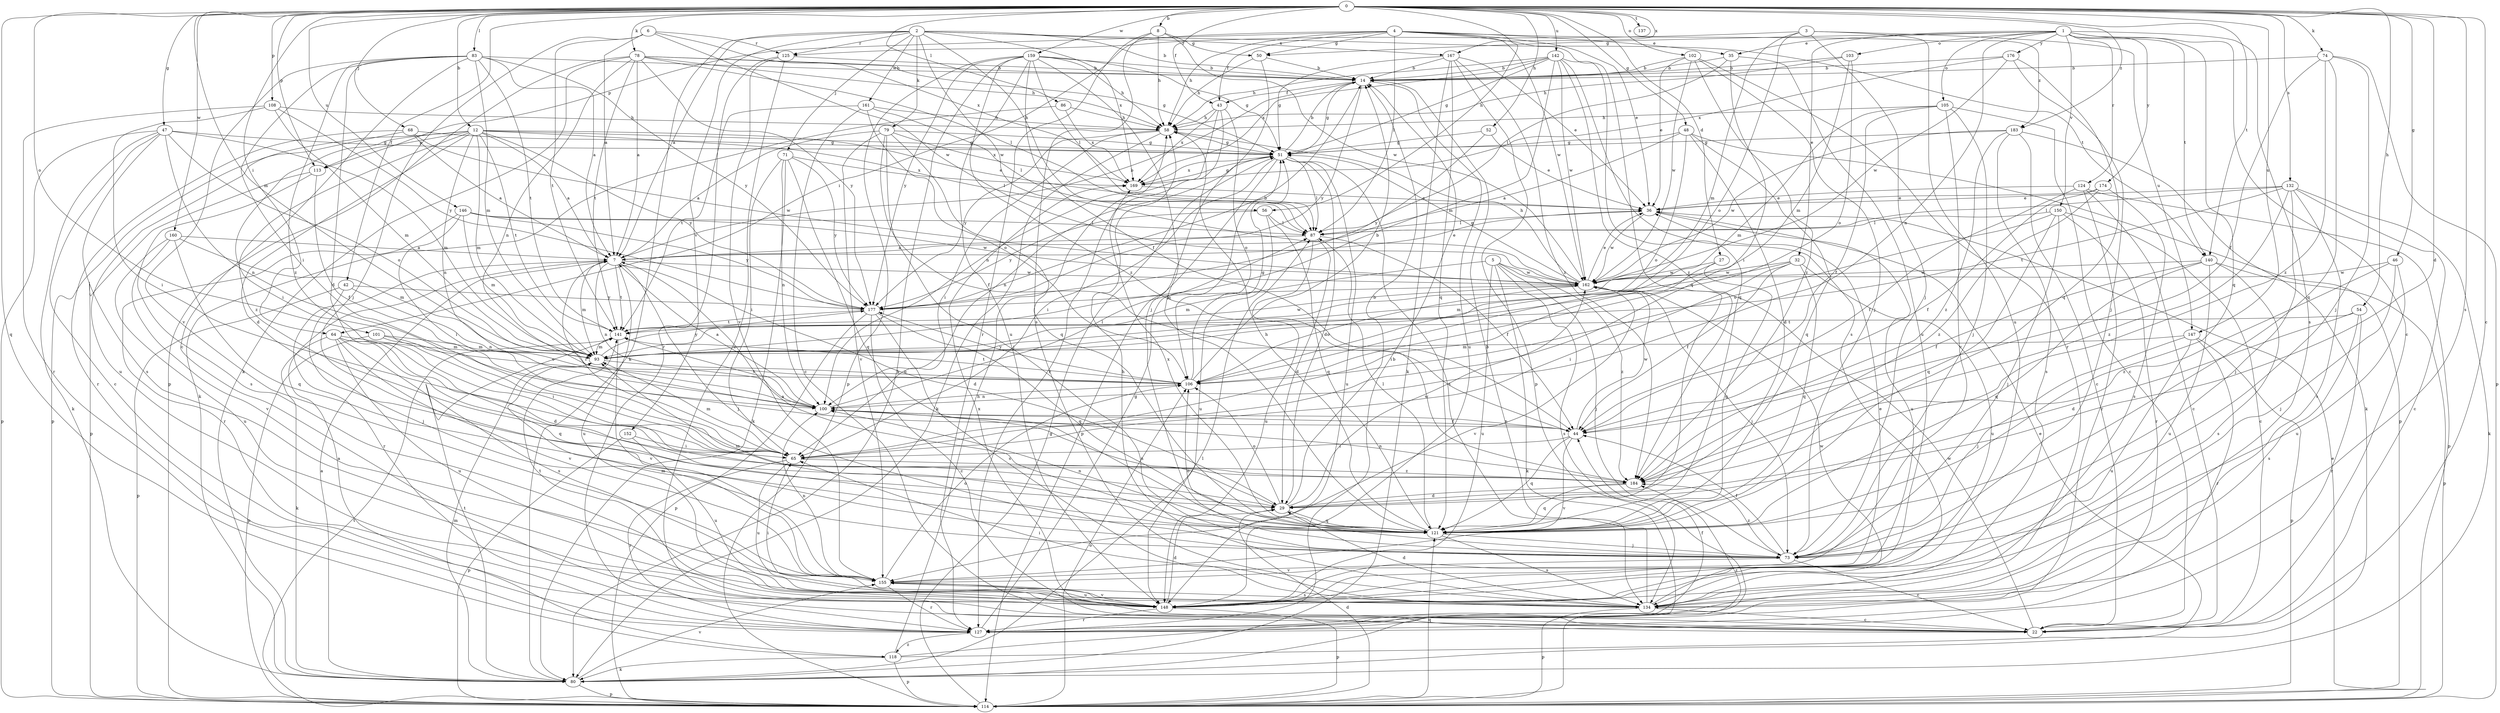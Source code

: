 strict digraph  {
0;
1;
2;
3;
4;
5;
6;
7;
8;
12;
14;
22;
27;
29;
32;
35;
36;
42;
43;
44;
46;
47;
48;
50;
51;
52;
54;
56;
58;
64;
65;
68;
71;
73;
74;
78;
79;
80;
83;
86;
87;
93;
100;
101;
102;
103;
105;
106;
108;
113;
114;
118;
121;
124;
125;
127;
132;
134;
137;
140;
141;
142;
146;
147;
148;
150;
152;
155;
159;
160;
161;
162;
167;
169;
174;
176;
177;
183;
184;
0 -> 8  [label=b];
0 -> 12  [label=b];
0 -> 22  [label=c];
0 -> 27  [label=d];
0 -> 29  [label=d];
0 -> 42  [label=f];
0 -> 43  [label=f];
0 -> 46  [label=g];
0 -> 47  [label=g];
0 -> 48  [label=g];
0 -> 52  [label=h];
0 -> 54  [label=h];
0 -> 56  [label=h];
0 -> 64  [label=i];
0 -> 68  [label=j];
0 -> 74  [label=k];
0 -> 78  [label=k];
0 -> 83  [label=l];
0 -> 86  [label=l];
0 -> 93  [label=m];
0 -> 101  [label=o];
0 -> 102  [label=o];
0 -> 108  [label=p];
0 -> 113  [label=p];
0 -> 118  [label=q];
0 -> 132  [label=s];
0 -> 134  [label=s];
0 -> 137  [label=t];
0 -> 140  [label=t];
0 -> 142  [label=u];
0 -> 146  [label=u];
0 -> 147  [label=u];
0 -> 159  [label=w];
0 -> 160  [label=w];
0 -> 167  [label=x];
0 -> 183  [label=z];
1 -> 22  [label=c];
1 -> 32  [label=e];
1 -> 35  [label=e];
1 -> 50  [label=g];
1 -> 100  [label=n];
1 -> 103  [label=o];
1 -> 105  [label=o];
1 -> 121  [label=q];
1 -> 124  [label=r];
1 -> 134  [label=s];
1 -> 140  [label=t];
1 -> 150  [label=v];
1 -> 174  [label=y];
1 -> 176  [label=y];
2 -> 7  [label=a];
2 -> 14  [label=b];
2 -> 56  [label=h];
2 -> 71  [label=j];
2 -> 79  [label=k];
2 -> 80  [label=k];
2 -> 125  [label=r];
2 -> 140  [label=t];
2 -> 152  [label=v];
2 -> 161  [label=w];
2 -> 162  [label=w];
2 -> 167  [label=x];
2 -> 169  [label=x];
3 -> 73  [label=j];
3 -> 93  [label=m];
3 -> 106  [label=o];
3 -> 125  [label=r];
3 -> 147  [label=u];
3 -> 148  [label=u];
4 -> 35  [label=e];
4 -> 36  [label=e];
4 -> 43  [label=f];
4 -> 50  [label=g];
4 -> 58  [label=h];
4 -> 64  [label=i];
4 -> 87  [label=l];
4 -> 113  [label=p];
4 -> 121  [label=q];
4 -> 162  [label=w];
4 -> 183  [label=z];
5 -> 73  [label=j];
5 -> 80  [label=k];
5 -> 93  [label=m];
5 -> 134  [label=s];
5 -> 148  [label=u];
5 -> 162  [label=w];
5 -> 184  [label=z];
6 -> 7  [label=a];
6 -> 73  [label=j];
6 -> 125  [label=r];
6 -> 141  [label=t];
6 -> 162  [label=w];
6 -> 169  [label=x];
7 -> 14  [label=b];
7 -> 29  [label=d];
7 -> 36  [label=e];
7 -> 65  [label=i];
7 -> 73  [label=j];
7 -> 93  [label=m];
7 -> 100  [label=n];
7 -> 127  [label=r];
7 -> 141  [label=t];
7 -> 148  [label=u];
7 -> 162  [label=w];
8 -> 50  [label=g];
8 -> 58  [label=h];
8 -> 127  [label=r];
8 -> 134  [label=s];
8 -> 162  [label=w];
12 -> 7  [label=a];
12 -> 29  [label=d];
12 -> 36  [label=e];
12 -> 51  [label=g];
12 -> 65  [label=i];
12 -> 87  [label=l];
12 -> 93  [label=m];
12 -> 100  [label=n];
12 -> 113  [label=p];
12 -> 114  [label=p];
12 -> 141  [label=t];
12 -> 177  [label=y];
12 -> 184  [label=z];
14 -> 43  [label=f];
14 -> 51  [label=g];
14 -> 148  [label=u];
14 -> 177  [label=y];
22 -> 162  [label=w];
22 -> 169  [label=x];
27 -> 65  [label=i];
27 -> 121  [label=q];
27 -> 162  [label=w];
29 -> 14  [label=b];
29 -> 100  [label=n];
29 -> 106  [label=o];
29 -> 121  [label=q];
29 -> 162  [label=w];
32 -> 44  [label=f];
32 -> 65  [label=i];
32 -> 93  [label=m];
32 -> 121  [label=q];
32 -> 148  [label=u];
32 -> 162  [label=w];
35 -> 14  [label=b];
35 -> 65  [label=i];
35 -> 87  [label=l];
35 -> 148  [label=u];
36 -> 87  [label=l];
36 -> 148  [label=u];
36 -> 162  [label=w];
42 -> 73  [label=j];
42 -> 100  [label=n];
42 -> 114  [label=p];
42 -> 177  [label=y];
43 -> 58  [label=h];
43 -> 100  [label=n];
43 -> 106  [label=o];
43 -> 127  [label=r];
43 -> 169  [label=x];
44 -> 65  [label=i];
44 -> 100  [label=n];
44 -> 121  [label=q];
44 -> 155  [label=v];
44 -> 162  [label=w];
46 -> 73  [label=j];
46 -> 148  [label=u];
46 -> 162  [label=w];
46 -> 184  [label=z];
47 -> 22  [label=c];
47 -> 51  [label=g];
47 -> 80  [label=k];
47 -> 93  [label=m];
47 -> 100  [label=n];
47 -> 106  [label=o];
47 -> 114  [label=p];
47 -> 134  [label=s];
48 -> 7  [label=a];
48 -> 29  [label=d];
48 -> 51  [label=g];
48 -> 106  [label=o];
48 -> 114  [label=p];
48 -> 121  [label=q];
50 -> 14  [label=b];
50 -> 58  [label=h];
50 -> 73  [label=j];
51 -> 14  [label=b];
51 -> 29  [label=d];
51 -> 65  [label=i];
51 -> 87  [label=l];
51 -> 100  [label=n];
51 -> 114  [label=p];
51 -> 134  [label=s];
51 -> 148  [label=u];
51 -> 169  [label=x];
52 -> 36  [label=e];
52 -> 51  [label=g];
52 -> 177  [label=y];
54 -> 29  [label=d];
54 -> 127  [label=r];
54 -> 134  [label=s];
54 -> 141  [label=t];
56 -> 87  [label=l];
56 -> 121  [label=q];
56 -> 148  [label=u];
56 -> 177  [label=y];
58 -> 51  [label=g];
58 -> 65  [label=i];
58 -> 80  [label=k];
58 -> 177  [label=y];
64 -> 29  [label=d];
64 -> 80  [label=k];
64 -> 93  [label=m];
64 -> 121  [label=q];
64 -> 134  [label=s];
64 -> 148  [label=u];
64 -> 155  [label=v];
65 -> 93  [label=m];
65 -> 127  [label=r];
65 -> 148  [label=u];
65 -> 184  [label=z];
68 -> 7  [label=a];
68 -> 51  [label=g];
68 -> 127  [label=r];
68 -> 148  [label=u];
68 -> 162  [label=w];
71 -> 65  [label=i];
71 -> 80  [label=k];
71 -> 100  [label=n];
71 -> 121  [label=q];
71 -> 169  [label=x];
71 -> 177  [label=y];
73 -> 22  [label=c];
73 -> 44  [label=f];
73 -> 106  [label=o];
73 -> 155  [label=v];
73 -> 184  [label=z];
74 -> 14  [label=b];
74 -> 44  [label=f];
74 -> 73  [label=j];
74 -> 114  [label=p];
74 -> 121  [label=q];
74 -> 184  [label=z];
78 -> 7  [label=a];
78 -> 14  [label=b];
78 -> 51  [label=g];
78 -> 58  [label=h];
78 -> 80  [label=k];
78 -> 87  [label=l];
78 -> 100  [label=n];
78 -> 114  [label=p];
78 -> 141  [label=t];
78 -> 177  [label=y];
79 -> 7  [label=a];
79 -> 44  [label=f];
79 -> 51  [label=g];
79 -> 73  [label=j];
79 -> 121  [label=q];
79 -> 155  [label=v];
79 -> 169  [label=x];
80 -> 7  [label=a];
80 -> 87  [label=l];
80 -> 93  [label=m];
80 -> 114  [label=p];
80 -> 141  [label=t];
80 -> 155  [label=v];
83 -> 7  [label=a];
83 -> 14  [label=b];
83 -> 22  [label=c];
83 -> 29  [label=d];
83 -> 65  [label=i];
83 -> 93  [label=m];
83 -> 141  [label=t];
83 -> 155  [label=v];
83 -> 177  [label=y];
83 -> 184  [label=z];
86 -> 58  [label=h];
86 -> 80  [label=k];
86 -> 169  [label=x];
87 -> 7  [label=a];
87 -> 29  [label=d];
87 -> 44  [label=f];
87 -> 148  [label=u];
93 -> 106  [label=o];
93 -> 177  [label=y];
100 -> 7  [label=a];
100 -> 44  [label=f];
100 -> 87  [label=l];
100 -> 141  [label=t];
101 -> 65  [label=i];
101 -> 93  [label=m];
101 -> 106  [label=o];
101 -> 114  [label=p];
102 -> 14  [label=b];
102 -> 36  [label=e];
102 -> 73  [label=j];
102 -> 127  [label=r];
102 -> 162  [label=w];
102 -> 184  [label=z];
103 -> 14  [label=b];
103 -> 58  [label=h];
103 -> 93  [label=m];
103 -> 106  [label=o];
105 -> 22  [label=c];
105 -> 44  [label=f];
105 -> 58  [label=h];
105 -> 73  [label=j];
105 -> 93  [label=m];
105 -> 155  [label=v];
106 -> 14  [label=b];
106 -> 51  [label=g];
106 -> 100  [label=n];
106 -> 141  [label=t];
106 -> 177  [label=y];
108 -> 58  [label=h];
108 -> 65  [label=i];
108 -> 93  [label=m];
108 -> 127  [label=r];
108 -> 177  [label=y];
113 -> 44  [label=f];
113 -> 114  [label=p];
113 -> 134  [label=s];
114 -> 29  [label=d];
114 -> 36  [label=e];
114 -> 51  [label=g];
114 -> 106  [label=o];
114 -> 121  [label=q];
114 -> 141  [label=t];
118 -> 7  [label=a];
118 -> 36  [label=e];
118 -> 58  [label=h];
118 -> 80  [label=k];
118 -> 114  [label=p];
118 -> 184  [label=z];
121 -> 7  [label=a];
121 -> 58  [label=h];
121 -> 73  [label=j];
121 -> 87  [label=l];
121 -> 93  [label=m];
121 -> 100  [label=n];
121 -> 134  [label=s];
121 -> 169  [label=x];
124 -> 22  [label=c];
124 -> 36  [label=e];
124 -> 44  [label=f];
124 -> 114  [label=p];
124 -> 127  [label=r];
125 -> 14  [label=b];
125 -> 22  [label=c];
125 -> 127  [label=r];
125 -> 155  [label=v];
127 -> 14  [label=b];
127 -> 44  [label=f];
127 -> 51  [label=g];
127 -> 118  [label=z];
132 -> 22  [label=c];
132 -> 36  [label=e];
132 -> 73  [label=j];
132 -> 80  [label=k];
132 -> 87  [label=l];
132 -> 134  [label=s];
132 -> 141  [label=t];
132 -> 184  [label=z];
134 -> 14  [label=b];
134 -> 22  [label=c];
134 -> 29  [label=d];
134 -> 58  [label=h];
134 -> 65  [label=i];
134 -> 114  [label=p];
134 -> 162  [label=w];
140 -> 44  [label=f];
140 -> 114  [label=p];
140 -> 121  [label=q];
140 -> 134  [label=s];
140 -> 148  [label=u];
140 -> 162  [label=w];
141 -> 93  [label=m];
141 -> 155  [label=v];
141 -> 162  [label=w];
142 -> 14  [label=b];
142 -> 51  [label=g];
142 -> 58  [label=h];
142 -> 93  [label=m];
142 -> 121  [label=q];
142 -> 134  [label=s];
142 -> 162  [label=w];
142 -> 169  [label=x];
142 -> 184  [label=z];
146 -> 65  [label=i];
146 -> 87  [label=l];
146 -> 93  [label=m];
146 -> 127  [label=r];
146 -> 162  [label=w];
146 -> 177  [label=y];
147 -> 73  [label=j];
147 -> 93  [label=m];
147 -> 114  [label=p];
147 -> 127  [label=r];
147 -> 148  [label=u];
148 -> 29  [label=d];
148 -> 36  [label=e];
148 -> 65  [label=i];
148 -> 114  [label=p];
148 -> 127  [label=r];
148 -> 141  [label=t];
148 -> 155  [label=v];
150 -> 22  [label=c];
150 -> 73  [label=j];
150 -> 87  [label=l];
150 -> 106  [label=o];
150 -> 121  [label=q];
150 -> 127  [label=r];
152 -> 65  [label=i];
152 -> 114  [label=p];
152 -> 148  [label=u];
155 -> 93  [label=m];
155 -> 100  [label=n];
155 -> 106  [label=o];
155 -> 127  [label=r];
155 -> 134  [label=s];
155 -> 148  [label=u];
159 -> 14  [label=b];
159 -> 44  [label=f];
159 -> 51  [label=g];
159 -> 58  [label=h];
159 -> 80  [label=k];
159 -> 87  [label=l];
159 -> 114  [label=p];
159 -> 121  [label=q];
159 -> 148  [label=u];
159 -> 177  [label=y];
159 -> 184  [label=z];
160 -> 7  [label=a];
160 -> 93  [label=m];
160 -> 121  [label=q];
160 -> 148  [label=u];
160 -> 155  [label=v];
161 -> 22  [label=c];
161 -> 58  [label=h];
161 -> 87  [label=l];
161 -> 106  [label=o];
161 -> 141  [label=t];
162 -> 36  [label=e];
162 -> 51  [label=g];
162 -> 58  [label=h];
162 -> 73  [label=j];
162 -> 106  [label=o];
162 -> 155  [label=v];
162 -> 177  [label=y];
167 -> 14  [label=b];
167 -> 36  [label=e];
167 -> 51  [label=g];
167 -> 80  [label=k];
167 -> 114  [label=p];
167 -> 121  [label=q];
167 -> 184  [label=z];
169 -> 36  [label=e];
169 -> 51  [label=g];
174 -> 36  [label=e];
174 -> 44  [label=f];
174 -> 134  [label=s];
174 -> 184  [label=z];
176 -> 14  [label=b];
176 -> 73  [label=j];
176 -> 121  [label=q];
176 -> 162  [label=w];
176 -> 169  [label=x];
177 -> 14  [label=b];
177 -> 22  [label=c];
177 -> 114  [label=p];
177 -> 121  [label=q];
177 -> 134  [label=s];
177 -> 141  [label=t];
183 -> 22  [label=c];
183 -> 51  [label=g];
183 -> 80  [label=k];
183 -> 134  [label=s];
183 -> 162  [label=w];
183 -> 184  [label=z];
184 -> 29  [label=d];
184 -> 100  [label=n];
184 -> 121  [label=q];
}
